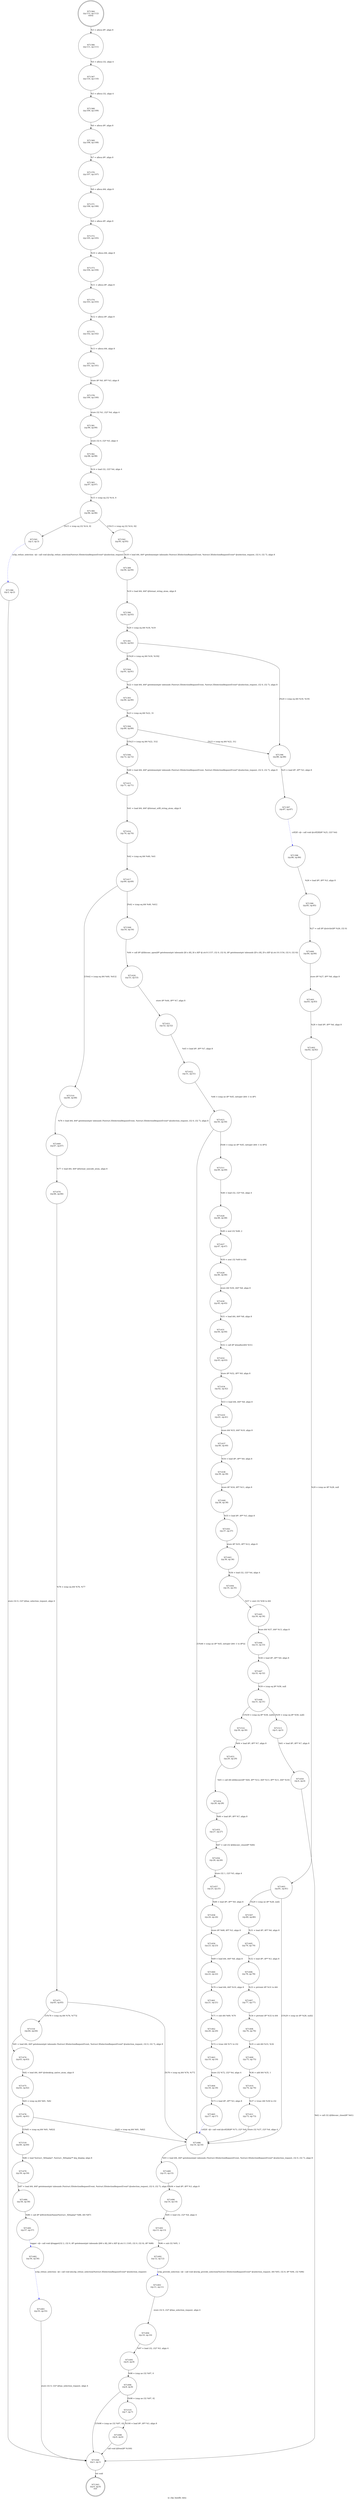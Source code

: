 digraph ui_clip_handle_data {
label="ui_clip_handle_data"
71363 [label="N71363\n(rp:0, ep:0)\nexit", shape="doublecircle"]
71364 [label="N71364\n(rp:112, ep:112)\nentry", shape="doublecircle"]
71364 -> 71366 [label="%3 = alloca i8*, align 8"]
71366 [label="N71366\n(rp:111, ep:111)", shape="circle"]
71366 -> 71367 [label="%4 = alloca i32, align 4"]
71367 [label="N71367\n(rp:110, ep:110)", shape="circle"]
71367 -> 71368 [label="%5 = alloca i32, align 4"]
71368 [label="N71368\n(rp:109, ep:109)", shape="circle"]
71368 -> 71369 [label="%6 = alloca i8*, align 8"]
71369 [label="N71369\n(rp:108, ep:108)", shape="circle"]
71369 -> 71370 [label="%7 = alloca i8*, align 8"]
71370 [label="N71370\n(rp:107, ep:107)", shape="circle"]
71370 -> 71371 [label="%8 = alloca i64, align 8"]
71371 [label="N71371\n(rp:106, ep:106)", shape="circle"]
71371 -> 71372 [label="%9 = alloca i8*, align 8"]
71372 [label="N71372\n(rp:105, ep:105)", shape="circle"]
71372 -> 71373 [label="%10 = alloca i64, align 8"]
71373 [label="N71373\n(rp:104, ep:104)", shape="circle"]
71373 -> 71374 [label="%11 = alloca i8*, align 8"]
71374 [label="N71374\n(rp:103, ep:103)", shape="circle"]
71374 -> 71375 [label="%12 = alloca i8*, align 8"]
71375 [label="N71375\n(rp:102, ep:102)", shape="circle"]
71375 -> 71376 [label="%13 = alloca i64, align 8"]
71376 [label="N71376\n(rp:101, ep:101)", shape="circle"]
71376 -> 71378 [label="store i8* %0, i8** %3, align 8"]
71378 [label="N71378\n(rp:100, ep:100)", shape="circle"]
71378 -> 71381 [label="store i32 %1, i32* %4, align 4"]
71381 [label="N71381\n(rp:99, ep:99)", shape="circle"]
71381 -> 71382 [label="store i32 0, i32* %5, align 4"]
71382 [label="N71382\n(rp:98, ep:98)", shape="circle"]
71382 -> 71383 [label="%14 = load i32, i32* %4, align 4"]
71383 [label="N71383\n(rp:97, ep:97)", shape="circle"]
71383 -> 71384 [label="%15 = icmp eq i32 %14, 0"]
71384 [label="N71384\n(rp:96, ep:96)", shape="circle"]
71384 -> 71501 [label="[%15 = icmp eq i32 %14, 0]"]
71384 -> 71502 [label="[!(%15 = icmp eq i32 %14, 0)]"]
71386 [label="N71386\n(rp:2, ep:2)", shape="circle"]
71386 -> 71500 [label="store i32 0, i32* @has_selection_request, align 4"]
71389 [label="N71389\n(rp:94, ep:94)", shape="circle"]
71389 -> 71390 [label="%19 = load i64, i64* @format_string_atom, align 8"]
71390 [label="N71390\n(rp:93, ep:93)", shape="circle"]
71390 -> 71391 [label="%20 = icmp eq i64 %18, %19"]
71391 [label="N71391\n(rp:92, ep:92)", shape="circle"]
71391 -> 71504 [label="[!(%20 = icmp eq i64 %18, %19)]"]
71391 -> 71396 [label="[%20 = icmp eq i64 %18, %19]"]
71393 [label="N71393\n(rp:90, ep:90)", shape="circle"]
71393 -> 71394 [label="%23 = icmp eq i64 %22, 31"]
71394 [label="N71394\n(rp:89, ep:89)", shape="circle"]
71394 -> 71506 [label="[!(%23 = icmp eq i64 %22, 31)]"]
71394 -> 71396 [label="[%23 = icmp eq i64 %22, 31]"]
71396 [label="N71396\n(rp:88, ep:88)", shape="circle"]
71396 -> 71397 [label="%25 = load i8*, i8** %3, align 8"]
71397 [label="N71397\n(rp:87, ep:87)", shape="circle"]
71397 -> 71398 [label="crlf2lf --@-- call void @crlf2lf(i8* %25, i32* %4)", style="dashed", color="blue"]
71398 [label="N71398\n(rp:86, ep:86)", shape="circle"]
71398 -> 71399 [label="%26 = load i8*, i8** %3, align 8"]
71399 [label="N71399\n(rp:85, ep:85)", shape="circle"]
71399 -> 71400 [label="%27 = call i8* @strchr(i8* %26, i32 0)"]
71400 [label="N71400\n(rp:84, ep:84)", shape="circle"]
71400 -> 71401 [label="store i8* %27, i8** %6, align 8"]
71401 [label="N71401\n(rp:83, ep:83)", shape="circle"]
71401 -> 71402 [label="%28 = load i8*, i8** %6, align 8"]
71402 [label="N71402\n(rp:82, ep:82)", shape="circle"]
71402 -> 71403 [label="%29 = icmp ne i8* %28, null"]
71403 [label="N71403\n(rp:81, ep:81)", shape="circle"]
71403 -> 71507 [label="[%29 = icmp ne i8* %28, null]"]
71403 -> 71488 [label="[!(%29 = icmp ne i8* %28, null)]"]
71405 [label="N71405\n(rp:79, ep:79)", shape="circle"]
71405 -> 71406 [label="%32 = load i8*, i8** %3, align 8"]
71406 [label="N71406\n(rp:78, ep:78)", shape="circle"]
71406 -> 71407 [label="%33 = ptrtoint i8* %31 to i64"]
71407 [label="N71407\n(rp:77, ep:77)", shape="circle"]
71407 -> 71408 [label="%34 = ptrtoint i8* %32 to i64"]
71408 [label="N71408\n(rp:76, ep:76)", shape="circle"]
71408 -> 71409 [label="%35 = sub i64 %33, %34"]
71409 [label="N71409\n(rp:75, ep:75)", shape="circle"]
71409 -> 71410 [label="%36 = add i64 %35, 1"]
71410 [label="N71410\n(rp:74, ep:74)", shape="circle"]
71410 -> 71411 [label="%37 = trunc i64 %36 to i32"]
71411 [label="N71411\n(rp:73, ep:73)", shape="circle"]
71411 -> 71488 [label="store i32 %37, i32* %4, align 4"]
71415 [label="N71415\n(rp:71, ep:71)", shape="circle"]
71415 -> 71416 [label="%41 = load i64, i64* @format_utf8_string_atom, align 8"]
71416 [label="N71416\n(rp:70, ep:70)", shape="circle"]
71416 -> 71417 [label="%42 = icmp eq i64 %40, %41"]
71417 [label="N71417\n(rp:69, ep:69)", shape="circle"]
71417 -> 71509 [label="[%42 = icmp eq i64 %40, %41]"]
71417 -> 71510 [label="[!(%42 = icmp eq i64 %40, %41)]"]
71420 [label="N71420\n(rp:53, ep:53)", shape="circle"]
71420 -> 71421 [label="store i8* %44, i8** %7, align 8"]
71421 [label="N71421\n(rp:52, ep:52)", shape="circle"]
71421 -> 71422 [label="%45 = load i8*, i8** %7, align 8"]
71422 [label="N71422\n(rp:51, ep:51)", shape="circle"]
71422 -> 71423 [label="%46 = icmp ne i8* %45, inttoptr (i64 -1 to i8*)"]
71423 [label="N71423\n(rp:50, ep:50)", shape="circle"]
71423 -> 71511 [label="[%46 = icmp ne i8* %45, inttoptr (i64 -1 to i8*)]"]
71423 -> 71488 [label="[!(%46 = icmp ne i8* %45, inttoptr (i64 -1 to i8*))]"]
71426 [label="N71426\n(rp:48, ep:48)", shape="circle"]
71426 -> 71427 [label="%49 = mul i32 %48, 2"]
71427 [label="N71427\n(rp:47, ep:47)", shape="circle"]
71427 -> 71428 [label="%50 = zext i32 %49 to i64"]
71428 [label="N71428\n(rp:46, ep:46)", shape="circle"]
71428 -> 71430 [label="store i64 %50, i64* %8, align 8"]
71430 [label="N71430\n(rp:45, ep:45)", shape="circle"]
71430 -> 71431 [label="%51 = load i64, i64* %8, align 8"]
71431 [label="N71431\n(rp:44, ep:44)", shape="circle"]
71431 -> 71432 [label="%52 = call i8* @malloc(i64 %51)"]
71432 [label="N71432\n(rp:43, ep:43)", shape="circle"]
71432 -> 71434 [label="store i8* %52, i8** %9, align 8"]
71434 [label="N71434\n(rp:42, ep:42)", shape="circle"]
71434 -> 71435 [label="%53 = load i64, i64* %8, align 8"]
71435 [label="N71435\n(rp:41, ep:41)", shape="circle"]
71435 -> 71437 [label="store i64 %53, i64* %10, align 8"]
71437 [label="N71437\n(rp:40, ep:40)", shape="circle"]
71437 -> 71438 [label="%54 = load i8*, i8** %9, align 8"]
71438 [label="N71438\n(rp:39, ep:39)", shape="circle"]
71438 -> 71440 [label="store i8* %54, i8** %11, align 8"]
71440 [label="N71440\n(rp:38, ep:38)", shape="circle"]
71440 -> 71441 [label="%55 = load i8*, i8** %3, align 8"]
71441 [label="N71441\n(rp:37, ep:37)", shape="circle"]
71441 -> 71443 [label="store i8* %55, i8** %12, align 8"]
71443 [label="N71443\n(rp:36, ep:36)", shape="circle"]
71443 -> 71444 [label="%56 = load i32, i32* %4, align 4"]
71444 [label="N71444\n(rp:35, ep:35)", shape="circle"]
71444 -> 71445 [label="%57 = zext i32 %56 to i64"]
71445 [label="N71445\n(rp:34, ep:34)", shape="circle"]
71445 -> 71446 [label="store i64 %57, i64* %13, align 8"]
71446 [label="N71446\n(rp:33, ep:33)", shape="circle"]
71446 -> 71447 [label="%58 = load i8*, i8** %9, align 8"]
71447 [label="N71447\n(rp:32, ep:32)", shape="circle"]
71447 -> 71448 [label="%59 = icmp eq i8* %58, null"]
71448 [label="N71448\n(rp:31, ep:31)", shape="circle"]
71448 -> 71513 [label="[%59 = icmp eq i8* %58, null]"]
71448 -> 71514 [label="[!(%59 = icmp eq i8* %58, null)]"]
71450 [label="N71450\n(rp:4, ep:4)", shape="circle"]
71450 -> 71500 [label="%62 = call i32 @libiconv_close(i8* %61)"]
71453 [label="N71453\n(rp:29, ep:29)", shape="circle"]
71453 -> 71454 [label="%65 = call i64 @libiconv(i8* %64, i8** %12, i64* %13, i8** %11, i64* %10)"]
71454 [label="N71454\n(rp:28, ep:28)", shape="circle"]
71454 -> 71455 [label="%66 = load i8*, i8** %7, align 8"]
71455 [label="N71455\n(rp:27, ep:27)", shape="circle"]
71455 -> 71456 [label="%67 = call i32 @libiconv_close(i8* %66)"]
71456 [label="N71456\n(rp:26, ep:26)", shape="circle"]
71456 -> 71457 [label="store i32 1, i32* %5, align 4"]
71457 [label="N71457\n(rp:25, ep:25)", shape="circle"]
71457 -> 71458 [label="%68 = load i8*, i8** %9, align 8"]
71458 [label="N71458\n(rp:24, ep:24)", shape="circle"]
71458 -> 71459 [label="store i8* %68, i8** %3, align 8"]
71459 [label="N71459\n(rp:23, ep:23)", shape="circle"]
71459 -> 71460 [label="%69 = load i64, i64* %8, align 8"]
71460 [label="N71460\n(rp:22, ep:22)", shape="circle"]
71460 -> 71461 [label="%70 = load i64, i64* %10, align 8"]
71461 [label="N71461\n(rp:21, ep:21)", shape="circle"]
71461 -> 71462 [label="%71 = sub i64 %69, %70"]
71462 [label="N71462\n(rp:20, ep:20)", shape="circle"]
71462 -> 71463 [label="%72 = trunc i64 %71 to i32"]
71463 [label="N71463\n(rp:19, ep:19)", shape="circle"]
71463 -> 71464 [label="store i32 %72, i32* %4, align 4"]
71464 [label="N71464\n(rp:18, ep:18)", shape="circle"]
71464 -> 71465 [label="%73 = load i8*, i8** %3, align 8"]
71465 [label="N71465\n(rp:17, ep:17)", shape="circle"]
71465 -> 71488 [label="crlf2lf --@-- call void @crlf2lf(i8* %73, i32* %4)", style="dashed", color="blue"]
71469 [label="N71469\n(rp:67, ep:67)", shape="circle"]
71469 -> 71470 [label="%77 = load i64, i64* @format_unicode_atom, align 8"]
71470 [label="N71470\n(rp:66, ep:66)", shape="circle"]
71470 -> 71471 [label="%78 = icmp eq i64 %76, %77"]
71471 [label="N71471\n(rp:65, ep:65)", shape="circle"]
71471 -> 71516 [label="[!(%78 = icmp eq i64 %76, %77)]"]
71471 -> 71488 [label="[%78 = icmp eq i64 %76, %77]"]
71474 [label="N71474\n(rp:63, ep:63)", shape="circle"]
71474 -> 71475 [label="%82 = load i64, i64* @rdesktop_native_atom, align 8"]
71475 [label="N71475\n(rp:62, ep:62)", shape="circle"]
71475 -> 71476 [label="%83 = icmp eq i64 %81, %82"]
71476 [label="N71476\n(rp:61, ep:61)", shape="circle"]
71476 -> 71518 [label="[!(%83 = icmp eq i64 %81, %82)]"]
71476 -> 71488 [label="[%83 = icmp eq i64 %81, %82]"]
71479 [label="N71479\n(rp:59, ep:59)", shape="circle"]
71479 -> 71480 [label="%87 = load i64, i64* getelementptr inbounds (%struct.XSelectionRequestEvent, %struct.XSelectionRequestEvent* @selection_request, i32 0, i32 7), align 8"]
71480 [label="N71480\n(rp:58, ep:58)", shape="circle"]
71480 -> 71481 [label="%88 = call i8* @XGetAtomName(%struct._XDisplay* %86, i64 %87)"]
71481 [label="N71481\n(rp:57, ep:57)", shape="circle"]
71481 -> 71482 [label="logger --@-- call void @logger(i32 2, i32 0, i8* getelementptr inbounds ([60 x i8], [60 x i8]* @.str.11.1165, i32 0, i32 0), i8* %88)", style="dashed", color="blue"]
71482 [label="N71482\n(rp:56, ep:56)", shape="circle"]
71482 -> 71483 [label="xclip_refuse_selection --@-- call void @xclip_refuse_selection(%struct.XSelectionRequestEvent* @selection_request)", style="dashed", color="blue"]
71483 [label="N71483\n(rp:55, ep:55)", shape="circle"]
71483 -> 71500 [label="store i32 0, i32* @has_selection_request, align 4"]
71488 [label="N71488\n(rp:16, ep:16)", shape="circle"]
71488 -> 71489 [label="%93 = load i64, i64* getelementptr inbounds (%struct.XSelectionRequestEvent, %struct.XSelectionRequestEvent* @selection_request, i32 0, i32 7), align 8"]
71489 [label="N71489\n(rp:15, ep:15)", shape="circle"]
71489 -> 71490 [label="%94 = load i8*, i8** %3, align 8"]
71490 [label="N71490\n(rp:14, ep:14)", shape="circle"]
71490 -> 71491 [label="%95 = load i32, i32* %4, align 4"]
71491 [label="N71491\n(rp:13, ep:13)", shape="circle"]
71491 -> 71492 [label="%96 = sub i32 %95, 1"]
71492 [label="N71492\n(rp:12, ep:12)", shape="circle"]
71492 -> 71493 [label="xclip_provide_selection --@-- call void @xclip_provide_selection(%struct.XSelectionRequestEvent* @selection_request, i64 %93, i32 8, i8* %94, i32 %96)", style="dashed", color="blue"]
71493 [label="N71493\n(rp:11, ep:11)", shape="circle"]
71493 -> 71494 [label="store i32 0, i32* @has_selection_request, align 4"]
71494 [label="N71494\n(rp:10, ep:10)", shape="circle"]
71494 -> 71495 [label="%97 = load i32, i32* %5, align 4"]
71495 [label="N71495\n(rp:9, ep:9)", shape="circle"]
71495 -> 71496 [label="%98 = icmp ne i32 %97, 0"]
71496 [label="N71496\n(rp:8, ep:8)", shape="circle"]
71496 -> 71519 [label="[%98 = icmp ne i32 %97, 0]"]
71496 -> 71500 [label="[!(%98 = icmp ne i32 %97, 0)]"]
71498 [label="N71498\n(rp:6, ep:6)", shape="circle"]
71498 -> 71500 [label="call void @free(i8* %100)"]
71500 [label="N71500\n(rp:1, ep:1)", shape="circle"]
71500 -> 71363 [label="ret void"]
71501 [label="N71501\n(rp:3, ep:3)", shape="circle"]
71501 -> 71386 [label="xclip_refuse_selection --@-- call void @xclip_refuse_selection(%struct.XSelectionRequestEvent* @selection_request)", style="dashed", color="blue"]
71502 [label="N71502\n(rp:95, ep:95)", shape="circle"]
71502 -> 71389 [label="%18 = load i64, i64* getelementptr inbounds (%struct.XSelectionRequestEvent, %struct.XSelectionRequestEvent* @selection_request, i32 0, i32 7), align 8"]
71504 [label="N71504\n(rp:91, ep:91)", shape="circle"]
71504 -> 71393 [label="%22 = load i64, i64* getelementptr inbounds (%struct.XSelectionRequestEvent, %struct.XSelectionRequestEvent* @selection_request, i32 0, i32 7), align 8"]
71506 [label="N71506\n(rp:72, ep:72)", shape="circle"]
71506 -> 71415 [label="%40 = load i64, i64* getelementptr inbounds (%struct.XSelectionRequestEvent, %struct.XSelectionRequestEvent* @selection_request, i32 0, i32 7), align 8"]
71507 [label="N71507\n(rp:80, ep:80)", shape="circle"]
71507 -> 71405 [label="%31 = load i8*, i8** %6, align 8"]
71509 [label="N71509\n(rp:54, ep:54)", shape="circle"]
71509 -> 71420 [label="%44 = call i8* @libiconv_open(i8* getelementptr inbounds ([6 x i8], [6 x i8]* @.str.9.1157, i32 0, i32 0), i8* getelementptr inbounds ([9 x i8], [9 x i8]* @.str.10.1154, i32 0, i32 0))"]
71510 [label="N71510\n(rp:68, ep:68)", shape="circle"]
71510 -> 71469 [label="%76 = load i64, i64* getelementptr inbounds (%struct.XSelectionRequestEvent, %struct.XSelectionRequestEvent* @selection_request, i32 0, i32 7), align 8"]
71511 [label="N71511\n(rp:49, ep:49)", shape="circle"]
71511 -> 71426 [label="%48 = load i32, i32* %4, align 4"]
71513 [label="N71513\n(rp:5, ep:5)", shape="circle"]
71513 -> 71450 [label="%61 = load i8*, i8** %7, align 8"]
71514 [label="N71514\n(rp:30, ep:30)", shape="circle"]
71514 -> 71453 [label="%64 = load i8*, i8** %7, align 8"]
71516 [label="N71516\n(rp:64, ep:64)", shape="circle"]
71516 -> 71474 [label="%81 = load i64, i64* getelementptr inbounds (%struct.XSelectionRequestEvent, %struct.XSelectionRequestEvent* @selection_request, i32 0, i32 7), align 8"]
71518 [label="N71518\n(rp:60, ep:60)", shape="circle"]
71518 -> 71479 [label="%86 = load %struct._XDisplay*, %struct._XDisplay** @g_display, align 8"]
71519 [label="N71519\n(rp:7, ep:7)", shape="circle"]
71519 -> 71498 [label="%100 = load i8*, i8** %3, align 8"]
}
